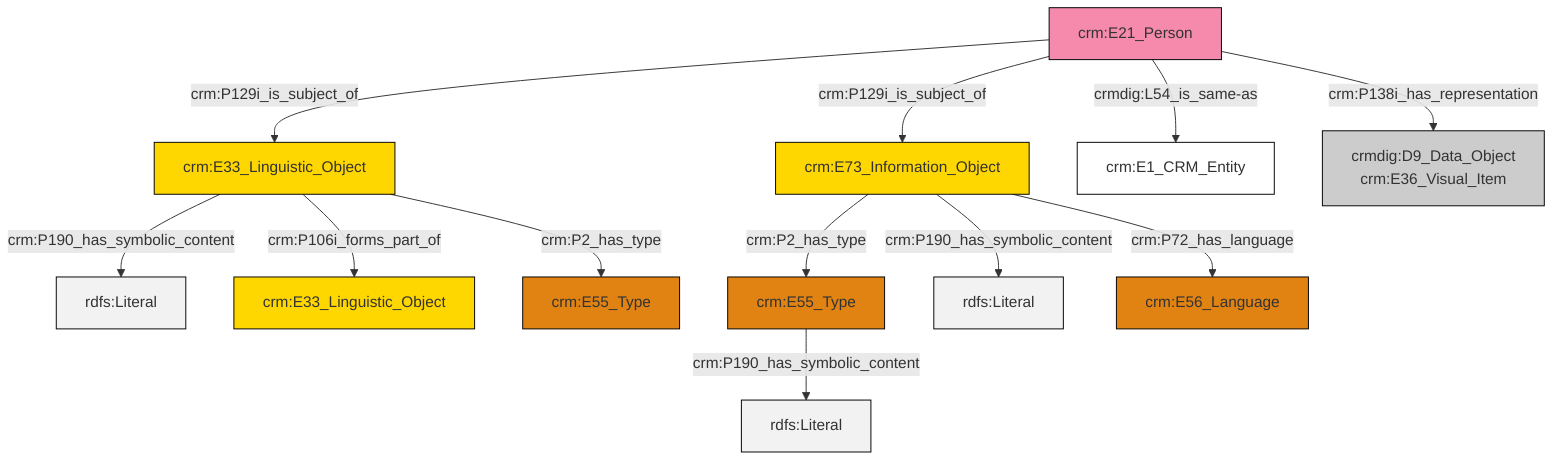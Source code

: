 graph TD
classDef Literal fill:#f2f2f2,stroke:#000000;
classDef CRM_Entity fill:#FFFFFF,stroke:#000000;
classDef Temporal_Entity fill:#00C9E6, stroke:#000000;
classDef Type fill:#E18312, stroke:#000000;
classDef Time-Span fill:#2C9C91, stroke:#000000;
classDef Appellation fill:#FFEB7F, stroke:#000000;
classDef Place fill:#008836, stroke:#000000;
classDef Persistent_Item fill:#B266B2, stroke:#000000;
classDef Conceptual_Object fill:#FFD700, stroke:#000000;
classDef Physical_Thing fill:#D2B48C, stroke:#000000;
classDef Actor fill:#f58aad, stroke:#000000;
classDef PC_Classes fill:#4ce600, stroke:#000000;
classDef Multi fill:#cccccc,stroke:#000000;

0["crm:E55_Type"]:::Type -->|crm:P190_has_symbolic_content| 1[rdfs:Literal]:::Literal
4["crm:E21_Person"]:::Actor -->|crm:P129i_is_subject_of| 5["crm:E33_Linguistic_Object"]:::Conceptual_Object
6["crm:E73_Information_Object"]:::Conceptual_Object -->|crm:P2_has_type| 0["crm:E55_Type"]:::Type
4["crm:E21_Person"]:::Actor -->|crm:P129i_is_subject_of| 6["crm:E73_Information_Object"]:::Conceptual_Object
4["crm:E21_Person"]:::Actor -->|crmdig:L54_is_same-as| 12["crm:E1_CRM_Entity"]:::CRM_Entity
6["crm:E73_Information_Object"]:::Conceptual_Object -->|crm:P190_has_symbolic_content| 14[rdfs:Literal]:::Literal
4["crm:E21_Person"]:::Actor -->|crm:P138i_has_representation| 10["crmdig:D9_Data_Object<br>crm:E36_Visual_Item"]:::Multi
5["crm:E33_Linguistic_Object"]:::Conceptual_Object -->|crm:P190_has_symbolic_content| 18[rdfs:Literal]:::Literal
5["crm:E33_Linguistic_Object"]:::Conceptual_Object -->|crm:P106i_forms_part_of| 2["crm:E33_Linguistic_Object"]:::Conceptual_Object
6["crm:E73_Information_Object"]:::Conceptual_Object -->|crm:P72_has_language| 19["crm:E56_Language"]:::Type
5["crm:E33_Linguistic_Object"]:::Conceptual_Object -->|crm:P2_has_type| 8["crm:E55_Type"]:::Type